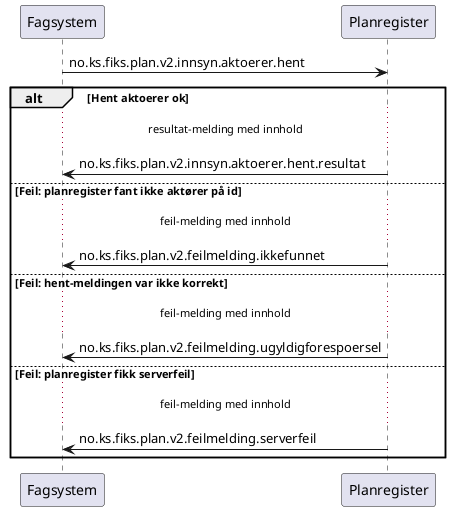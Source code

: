 @startuml

Fagsystem -> Planregister: no.ks.fiks.plan.v2.innsyn.aktoerer.hent

alt Hent aktoerer ok
...resultat-melding med innhold...

Fagsystem <- Planregister: no.ks.fiks.plan.v2.innsyn.aktoerer.hent.resultat

else Feil: planregister fant ikke aktører på id
...feil-melding med innhold...

Fagsystem <- Planregister: no.ks.fiks.plan.v2.feilmelding.ikkefunnet

else Feil: hent-meldingen var ikke korrekt
...feil-melding med innhold...

Fagsystem <- Planregister: no.ks.fiks.plan.v2.feilmelding.ugyldigforespoersel

else Feil: planregister fikk serverfeil
...feil-melding med innhold...

Fagsystem <- Planregister: no.ks.fiks.plan.v2.feilmelding.serverfeil

end
@enduml